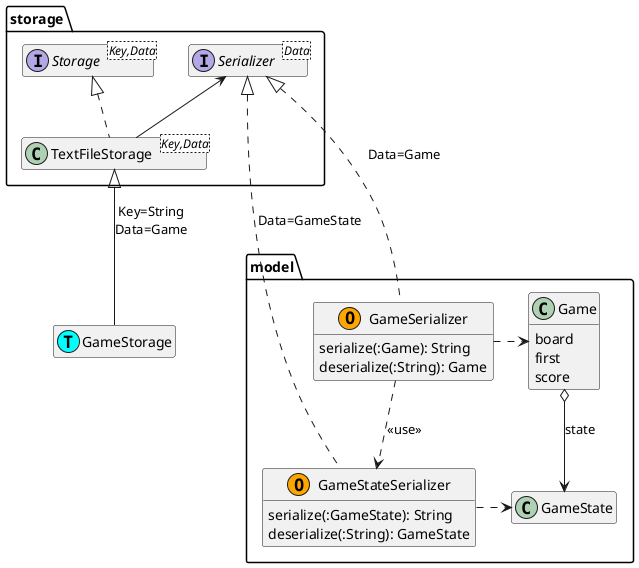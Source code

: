 @startuml
'https://plantuml.com/class-diagram

hide empty members

package storage {
  interface Storage<Key,Data>
  class TextFileStorage<Key,Data>
  interface Serializer<Data>
}

Storage <|.. TextFileStorage
Serializer <-- TextFileStorage
class GameStorage <<(T,cyan)>>
TextFileStorage <|-- GameStorage : Key=String\nData=Game

package model {
  class Game {
    board
    first
    score
  }
  Game o--> GameState : state
  class GameStateSerializer <<(O,orange)>> {
    serialize(:GameState): String
    deserialize(:String): GameState
  }
  class GameSerializer <<(O,orange)>> {
    serialize(:Game): String
    deserialize(:String): Game
  }
}

  Serializer <|.... GameStateSerializer : Data=GameState
  GameStateSerializer .> GameState
  Serializer <|... GameSerializer : Data=Game
  GameSerializer .> Game
  GameSerializer ..> GameStateSerializer : <<use>>

@enduml